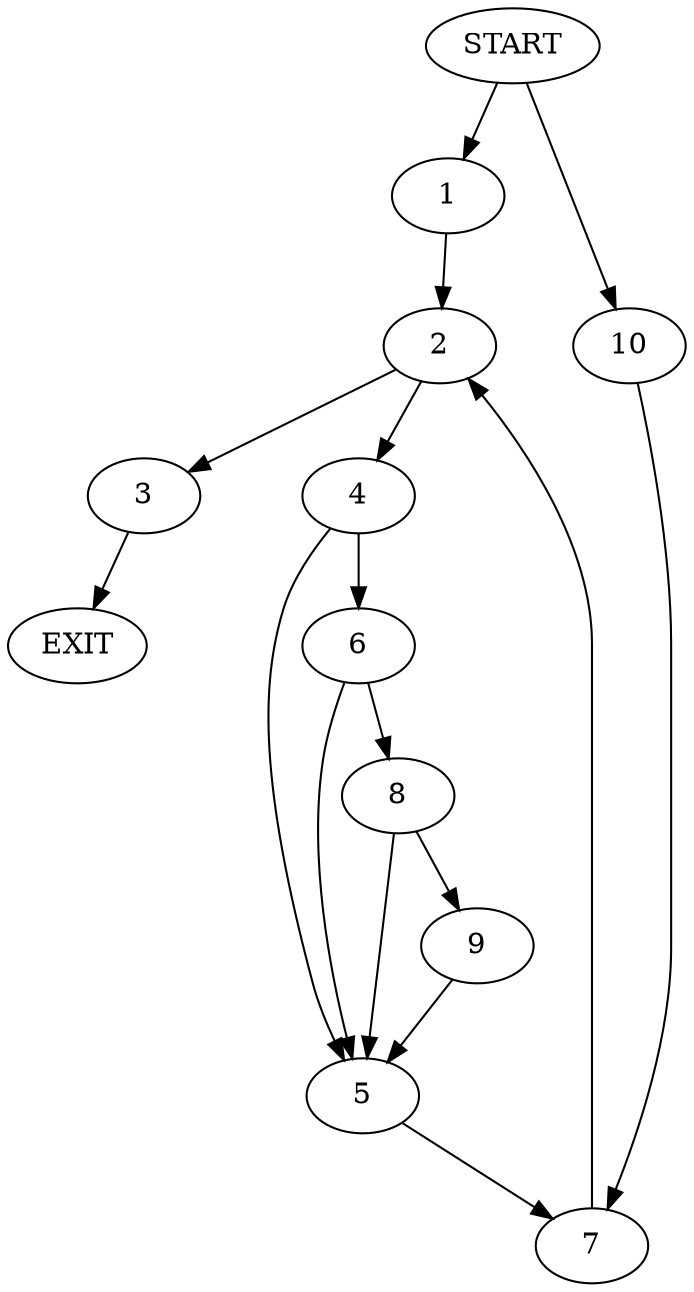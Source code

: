 digraph {
0 [label="START"]
11 [label="EXIT"]
0 -> 1
1 -> 2
2 -> 3
2 -> 4
4 -> 5
4 -> 6
3 -> 11
5 -> 7
6 -> 5
6 -> 8
8 -> 9
8 -> 5
9 -> 5
7 -> 2
0 -> 10
10 -> 7
}
